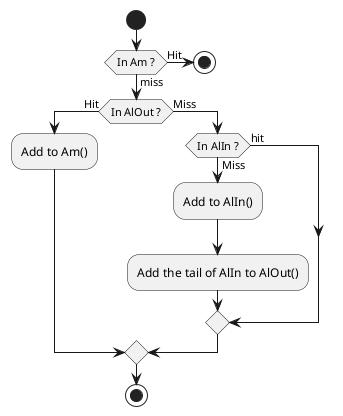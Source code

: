 @startuml

start

if (In Am ?) then (Hit)
    stop
else (miss)
    if (In AlOut ?) then (Hit)
        :Add to Am();
    else (Miss)
        if (In AlIn ?) then (Miss)
            :Add to AlIn();
            :Add the tail of AlIn to AlOut();
        else (hit)
    endif
endif

stop

@enduml